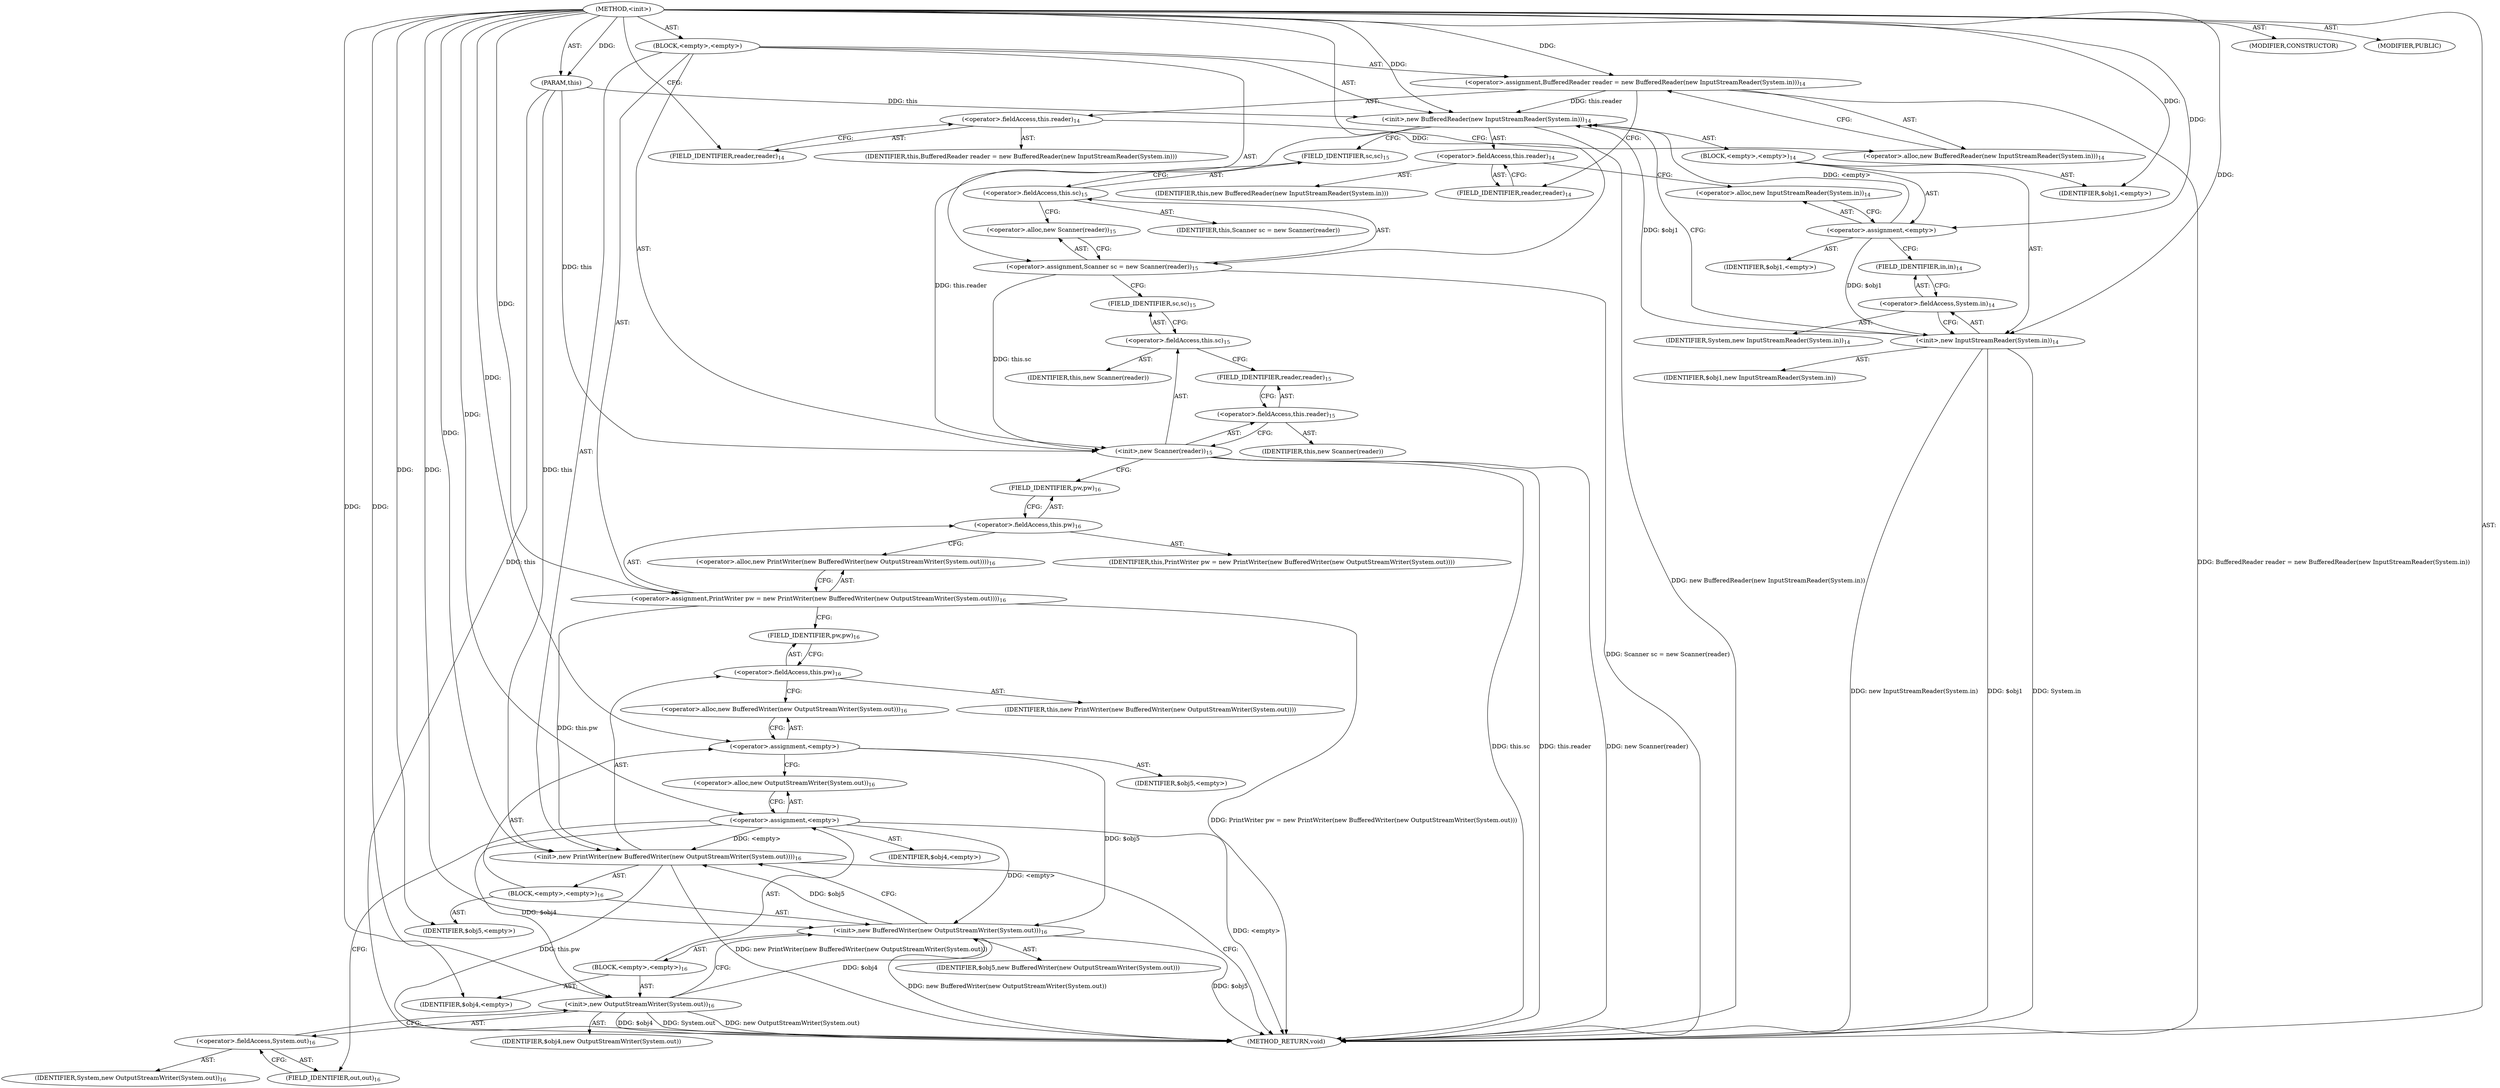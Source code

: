 digraph "&lt;init&gt;" {  
"36" [label = <(METHOD,&lt;init&gt;)> ]
"37" [label = <(PARAM,this)> ]
"38" [label = <(BLOCK,&lt;empty&gt;,&lt;empty&gt;)> ]
"39" [label = <(&lt;operator&gt;.assignment,BufferedReader reader = new BufferedReader(new InputStreamReader(System.in)))<SUB>14</SUB>> ]
"40" [label = <(&lt;operator&gt;.fieldAccess,this.reader)<SUB>14</SUB>> ]
"41" [label = <(IDENTIFIER,this,BufferedReader reader = new BufferedReader(new InputStreamReader(System.in)))> ]
"42" [label = <(FIELD_IDENTIFIER,reader,reader)<SUB>14</SUB>> ]
"43" [label = <(&lt;operator&gt;.alloc,new BufferedReader(new InputStreamReader(System.in)))<SUB>14</SUB>> ]
"44" [label = <(&lt;init&gt;,new BufferedReader(new InputStreamReader(System.in)))<SUB>14</SUB>> ]
"45" [label = <(&lt;operator&gt;.fieldAccess,this.reader)<SUB>14</SUB>> ]
"46" [label = <(IDENTIFIER,this,new BufferedReader(new InputStreamReader(System.in)))> ]
"47" [label = <(FIELD_IDENTIFIER,reader,reader)<SUB>14</SUB>> ]
"48" [label = <(BLOCK,&lt;empty&gt;,&lt;empty&gt;)<SUB>14</SUB>> ]
"49" [label = <(&lt;operator&gt;.assignment,&lt;empty&gt;)> ]
"50" [label = <(IDENTIFIER,$obj1,&lt;empty&gt;)> ]
"51" [label = <(&lt;operator&gt;.alloc,new InputStreamReader(System.in))<SUB>14</SUB>> ]
"52" [label = <(&lt;init&gt;,new InputStreamReader(System.in))<SUB>14</SUB>> ]
"53" [label = <(IDENTIFIER,$obj1,new InputStreamReader(System.in))> ]
"54" [label = <(&lt;operator&gt;.fieldAccess,System.in)<SUB>14</SUB>> ]
"55" [label = <(IDENTIFIER,System,new InputStreamReader(System.in))<SUB>14</SUB>> ]
"56" [label = <(FIELD_IDENTIFIER,in,in)<SUB>14</SUB>> ]
"57" [label = <(IDENTIFIER,$obj1,&lt;empty&gt;)> ]
"58" [label = <(&lt;operator&gt;.assignment,Scanner sc = new Scanner(reader))<SUB>15</SUB>> ]
"59" [label = <(&lt;operator&gt;.fieldAccess,this.sc)<SUB>15</SUB>> ]
"60" [label = <(IDENTIFIER,this,Scanner sc = new Scanner(reader))> ]
"61" [label = <(FIELD_IDENTIFIER,sc,sc)<SUB>15</SUB>> ]
"62" [label = <(&lt;operator&gt;.alloc,new Scanner(reader))<SUB>15</SUB>> ]
"63" [label = <(&lt;init&gt;,new Scanner(reader))<SUB>15</SUB>> ]
"64" [label = <(&lt;operator&gt;.fieldAccess,this.sc)<SUB>15</SUB>> ]
"65" [label = <(IDENTIFIER,this,new Scanner(reader))> ]
"66" [label = <(FIELD_IDENTIFIER,sc,sc)<SUB>15</SUB>> ]
"67" [label = <(&lt;operator&gt;.fieldAccess,this.reader)<SUB>15</SUB>> ]
"68" [label = <(IDENTIFIER,this,new Scanner(reader))> ]
"69" [label = <(FIELD_IDENTIFIER,reader,reader)<SUB>15</SUB>> ]
"70" [label = <(&lt;operator&gt;.assignment,PrintWriter pw = new PrintWriter(new BufferedWriter(new OutputStreamWriter(System.out))))<SUB>16</SUB>> ]
"71" [label = <(&lt;operator&gt;.fieldAccess,this.pw)<SUB>16</SUB>> ]
"72" [label = <(IDENTIFIER,this,PrintWriter pw = new PrintWriter(new BufferedWriter(new OutputStreamWriter(System.out))))> ]
"73" [label = <(FIELD_IDENTIFIER,pw,pw)<SUB>16</SUB>> ]
"74" [label = <(&lt;operator&gt;.alloc,new PrintWriter(new BufferedWriter(new OutputStreamWriter(System.out))))<SUB>16</SUB>> ]
"75" [label = <(&lt;init&gt;,new PrintWriter(new BufferedWriter(new OutputStreamWriter(System.out))))<SUB>16</SUB>> ]
"76" [label = <(&lt;operator&gt;.fieldAccess,this.pw)<SUB>16</SUB>> ]
"77" [label = <(IDENTIFIER,this,new PrintWriter(new BufferedWriter(new OutputStreamWriter(System.out))))> ]
"78" [label = <(FIELD_IDENTIFIER,pw,pw)<SUB>16</SUB>> ]
"79" [label = <(BLOCK,&lt;empty&gt;,&lt;empty&gt;)<SUB>16</SUB>> ]
"80" [label = <(&lt;operator&gt;.assignment,&lt;empty&gt;)> ]
"81" [label = <(IDENTIFIER,$obj5,&lt;empty&gt;)> ]
"82" [label = <(&lt;operator&gt;.alloc,new BufferedWriter(new OutputStreamWriter(System.out)))<SUB>16</SUB>> ]
"83" [label = <(&lt;init&gt;,new BufferedWriter(new OutputStreamWriter(System.out)))<SUB>16</SUB>> ]
"84" [label = <(IDENTIFIER,$obj5,new BufferedWriter(new OutputStreamWriter(System.out)))> ]
"85" [label = <(BLOCK,&lt;empty&gt;,&lt;empty&gt;)<SUB>16</SUB>> ]
"86" [label = <(&lt;operator&gt;.assignment,&lt;empty&gt;)> ]
"87" [label = <(IDENTIFIER,$obj4,&lt;empty&gt;)> ]
"88" [label = <(&lt;operator&gt;.alloc,new OutputStreamWriter(System.out))<SUB>16</SUB>> ]
"89" [label = <(&lt;init&gt;,new OutputStreamWriter(System.out))<SUB>16</SUB>> ]
"90" [label = <(IDENTIFIER,$obj4,new OutputStreamWriter(System.out))> ]
"91" [label = <(&lt;operator&gt;.fieldAccess,System.out)<SUB>16</SUB>> ]
"92" [label = <(IDENTIFIER,System,new OutputStreamWriter(System.out))<SUB>16</SUB>> ]
"93" [label = <(FIELD_IDENTIFIER,out,out)<SUB>16</SUB>> ]
"94" [label = <(IDENTIFIER,$obj4,&lt;empty&gt;)> ]
"95" [label = <(IDENTIFIER,$obj5,&lt;empty&gt;)> ]
"96" [label = <(MODIFIER,CONSTRUCTOR)> ]
"97" [label = <(MODIFIER,PUBLIC)> ]
"98" [label = <(METHOD_RETURN,void)> ]
  "36" -> "37"  [ label = "AST: "] 
  "36" -> "38"  [ label = "AST: "] 
  "36" -> "96"  [ label = "AST: "] 
  "36" -> "97"  [ label = "AST: "] 
  "36" -> "98"  [ label = "AST: "] 
  "38" -> "39"  [ label = "AST: "] 
  "38" -> "44"  [ label = "AST: "] 
  "38" -> "58"  [ label = "AST: "] 
  "38" -> "63"  [ label = "AST: "] 
  "38" -> "70"  [ label = "AST: "] 
  "38" -> "75"  [ label = "AST: "] 
  "39" -> "40"  [ label = "AST: "] 
  "39" -> "43"  [ label = "AST: "] 
  "40" -> "41"  [ label = "AST: "] 
  "40" -> "42"  [ label = "AST: "] 
  "44" -> "45"  [ label = "AST: "] 
  "44" -> "48"  [ label = "AST: "] 
  "45" -> "46"  [ label = "AST: "] 
  "45" -> "47"  [ label = "AST: "] 
  "48" -> "49"  [ label = "AST: "] 
  "48" -> "52"  [ label = "AST: "] 
  "48" -> "57"  [ label = "AST: "] 
  "49" -> "50"  [ label = "AST: "] 
  "49" -> "51"  [ label = "AST: "] 
  "52" -> "53"  [ label = "AST: "] 
  "52" -> "54"  [ label = "AST: "] 
  "54" -> "55"  [ label = "AST: "] 
  "54" -> "56"  [ label = "AST: "] 
  "58" -> "59"  [ label = "AST: "] 
  "58" -> "62"  [ label = "AST: "] 
  "59" -> "60"  [ label = "AST: "] 
  "59" -> "61"  [ label = "AST: "] 
  "63" -> "64"  [ label = "AST: "] 
  "63" -> "67"  [ label = "AST: "] 
  "64" -> "65"  [ label = "AST: "] 
  "64" -> "66"  [ label = "AST: "] 
  "67" -> "68"  [ label = "AST: "] 
  "67" -> "69"  [ label = "AST: "] 
  "70" -> "71"  [ label = "AST: "] 
  "70" -> "74"  [ label = "AST: "] 
  "71" -> "72"  [ label = "AST: "] 
  "71" -> "73"  [ label = "AST: "] 
  "75" -> "76"  [ label = "AST: "] 
  "75" -> "79"  [ label = "AST: "] 
  "76" -> "77"  [ label = "AST: "] 
  "76" -> "78"  [ label = "AST: "] 
  "79" -> "80"  [ label = "AST: "] 
  "79" -> "83"  [ label = "AST: "] 
  "79" -> "95"  [ label = "AST: "] 
  "80" -> "81"  [ label = "AST: "] 
  "80" -> "82"  [ label = "AST: "] 
  "83" -> "84"  [ label = "AST: "] 
  "83" -> "85"  [ label = "AST: "] 
  "85" -> "86"  [ label = "AST: "] 
  "85" -> "89"  [ label = "AST: "] 
  "85" -> "94"  [ label = "AST: "] 
  "86" -> "87"  [ label = "AST: "] 
  "86" -> "88"  [ label = "AST: "] 
  "89" -> "90"  [ label = "AST: "] 
  "89" -> "91"  [ label = "AST: "] 
  "91" -> "92"  [ label = "AST: "] 
  "91" -> "93"  [ label = "AST: "] 
  "39" -> "47"  [ label = "CFG: "] 
  "44" -> "61"  [ label = "CFG: "] 
  "58" -> "66"  [ label = "CFG: "] 
  "63" -> "73"  [ label = "CFG: "] 
  "70" -> "78"  [ label = "CFG: "] 
  "75" -> "98"  [ label = "CFG: "] 
  "40" -> "43"  [ label = "CFG: "] 
  "43" -> "39"  [ label = "CFG: "] 
  "45" -> "51"  [ label = "CFG: "] 
  "59" -> "62"  [ label = "CFG: "] 
  "62" -> "58"  [ label = "CFG: "] 
  "64" -> "69"  [ label = "CFG: "] 
  "67" -> "63"  [ label = "CFG: "] 
  "71" -> "74"  [ label = "CFG: "] 
  "74" -> "70"  [ label = "CFG: "] 
  "76" -> "82"  [ label = "CFG: "] 
  "42" -> "40"  [ label = "CFG: "] 
  "47" -> "45"  [ label = "CFG: "] 
  "49" -> "56"  [ label = "CFG: "] 
  "52" -> "44"  [ label = "CFG: "] 
  "61" -> "59"  [ label = "CFG: "] 
  "66" -> "64"  [ label = "CFG: "] 
  "69" -> "67"  [ label = "CFG: "] 
  "73" -> "71"  [ label = "CFG: "] 
  "78" -> "76"  [ label = "CFG: "] 
  "80" -> "88"  [ label = "CFG: "] 
  "83" -> "75"  [ label = "CFG: "] 
  "51" -> "49"  [ label = "CFG: "] 
  "54" -> "52"  [ label = "CFG: "] 
  "82" -> "80"  [ label = "CFG: "] 
  "56" -> "54"  [ label = "CFG: "] 
  "86" -> "93"  [ label = "CFG: "] 
  "89" -> "83"  [ label = "CFG: "] 
  "88" -> "86"  [ label = "CFG: "] 
  "91" -> "89"  [ label = "CFG: "] 
  "93" -> "91"  [ label = "CFG: "] 
  "36" -> "42"  [ label = "CFG: "] 
  "37" -> "98"  [ label = "DDG: this"] 
  "39" -> "98"  [ label = "DDG: BufferedReader reader = new BufferedReader(new InputStreamReader(System.in))"] 
  "52" -> "98"  [ label = "DDG: $obj1"] 
  "52" -> "98"  [ label = "DDG: System.in"] 
  "52" -> "98"  [ label = "DDG: new InputStreamReader(System.in)"] 
  "44" -> "98"  [ label = "DDG: new BufferedReader(new InputStreamReader(System.in))"] 
  "58" -> "98"  [ label = "DDG: Scanner sc = new Scanner(reader)"] 
  "63" -> "98"  [ label = "DDG: this.sc"] 
  "63" -> "98"  [ label = "DDG: this.reader"] 
  "63" -> "98"  [ label = "DDG: new Scanner(reader)"] 
  "70" -> "98"  [ label = "DDG: PrintWriter pw = new PrintWriter(new BufferedWriter(new OutputStreamWriter(System.out)))"] 
  "75" -> "98"  [ label = "DDG: this.pw"] 
  "83" -> "98"  [ label = "DDG: $obj5"] 
  "86" -> "98"  [ label = "DDG: &lt;empty&gt;"] 
  "89" -> "98"  [ label = "DDG: $obj4"] 
  "89" -> "98"  [ label = "DDG: System.out"] 
  "89" -> "98"  [ label = "DDG: new OutputStreamWriter(System.out)"] 
  "83" -> "98"  [ label = "DDG: new BufferedWriter(new OutputStreamWriter(System.out))"] 
  "75" -> "98"  [ label = "DDG: new PrintWriter(new BufferedWriter(new OutputStreamWriter(System.out)))"] 
  "36" -> "37"  [ label = "DDG: "] 
  "36" -> "39"  [ label = "DDG: "] 
  "36" -> "58"  [ label = "DDG: "] 
  "36" -> "70"  [ label = "DDG: "] 
  "37" -> "44"  [ label = "DDG: this"] 
  "39" -> "44"  [ label = "DDG: this.reader"] 
  "49" -> "44"  [ label = "DDG: &lt;empty&gt;"] 
  "52" -> "44"  [ label = "DDG: $obj1"] 
  "36" -> "44"  [ label = "DDG: "] 
  "37" -> "63"  [ label = "DDG: this"] 
  "58" -> "63"  [ label = "DDG: this.sc"] 
  "44" -> "63"  [ label = "DDG: this.reader"] 
  "37" -> "75"  [ label = "DDG: this"] 
  "70" -> "75"  [ label = "DDG: this.pw"] 
  "86" -> "75"  [ label = "DDG: &lt;empty&gt;"] 
  "83" -> "75"  [ label = "DDG: $obj5"] 
  "36" -> "75"  [ label = "DDG: "] 
  "36" -> "49"  [ label = "DDG: "] 
  "36" -> "57"  [ label = "DDG: "] 
  "36" -> "80"  [ label = "DDG: "] 
  "36" -> "95"  [ label = "DDG: "] 
  "49" -> "52"  [ label = "DDG: $obj1"] 
  "36" -> "52"  [ label = "DDG: "] 
  "80" -> "83"  [ label = "DDG: $obj5"] 
  "36" -> "83"  [ label = "DDG: "] 
  "86" -> "83"  [ label = "DDG: &lt;empty&gt;"] 
  "89" -> "83"  [ label = "DDG: $obj4"] 
  "36" -> "86"  [ label = "DDG: "] 
  "36" -> "94"  [ label = "DDG: "] 
  "86" -> "89"  [ label = "DDG: $obj4"] 
  "36" -> "89"  [ label = "DDG: "] 
}
